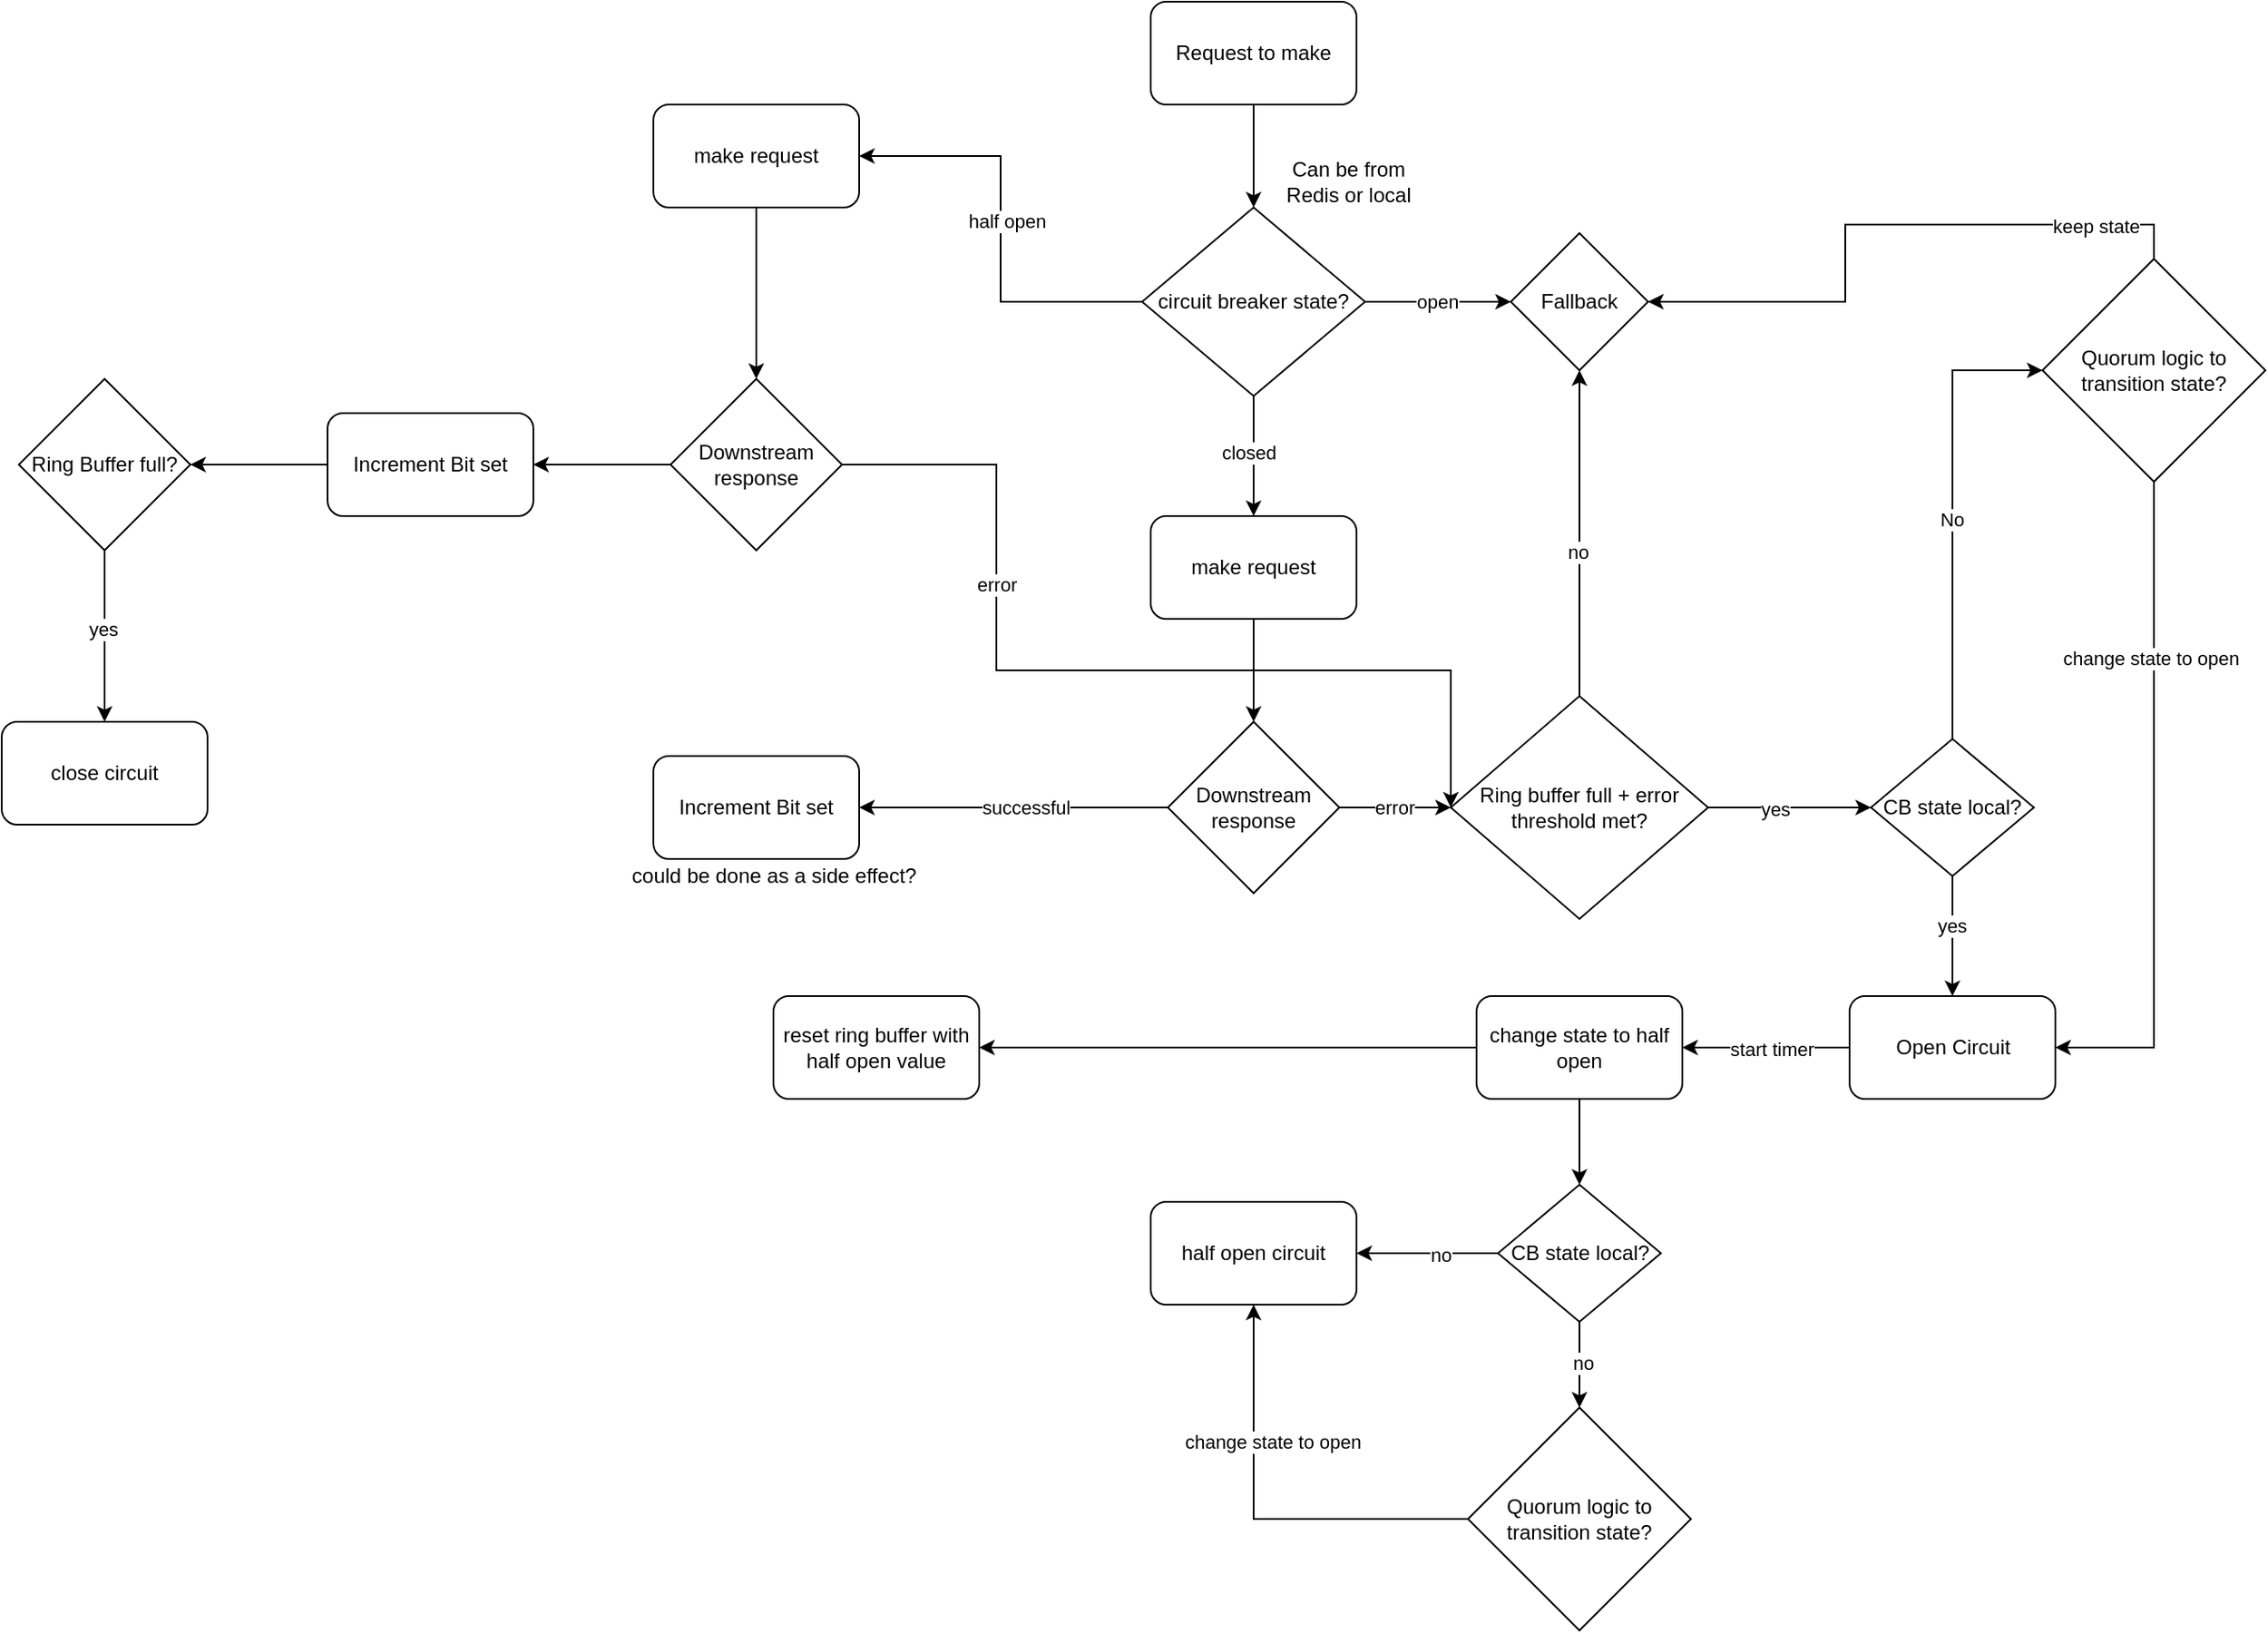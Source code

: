 <mxfile version="13.7.5" type="device"><diagram id="LjIj3LJ-vcWxA9psqeg-" name="Page-1"><mxGraphModel dx="3894" dy="1440" grid="1" gridSize="10" guides="1" tooltips="1" connect="1" arrows="1" fold="1" page="1" pageScale="1" pageWidth="1169" pageHeight="827" math="0" shadow="0"><root><mxCell id="0"/><mxCell id="1" parent="0"/><mxCell id="NTtKhVpW0pdiHDgeiVhR-26" style="edgeStyle=orthogonalEdgeStyle;rounded=0;orthogonalLoop=1;jettySize=auto;html=1;" edge="1" parent="1" source="NTtKhVpW0pdiHDgeiVhR-1" target="NTtKhVpW0pdiHDgeiVhR-2"><mxGeometry relative="1" as="geometry"/></mxCell><mxCell id="NTtKhVpW0pdiHDgeiVhR-1" value="Request to make" style="rounded=1;whiteSpace=wrap;html=1;" vertex="1" parent="1"><mxGeometry x="480" y="40" width="120" height="60" as="geometry"/></mxCell><mxCell id="NTtKhVpW0pdiHDgeiVhR-5" style="edgeStyle=orthogonalEdgeStyle;rounded=0;orthogonalLoop=1;jettySize=auto;html=1;" edge="1" parent="1" source="NTtKhVpW0pdiHDgeiVhR-2" target="NTtKhVpW0pdiHDgeiVhR-4"><mxGeometry relative="1" as="geometry"/></mxCell><mxCell id="NTtKhVpW0pdiHDgeiVhR-6" value="open" style="edgeLabel;html=1;align=center;verticalAlign=middle;resizable=0;points=[];" vertex="1" connectable="0" parent="NTtKhVpW0pdiHDgeiVhR-5"><mxGeometry x="-0.025" relative="1" as="geometry"><mxPoint as="offset"/></mxGeometry></mxCell><mxCell id="NTtKhVpW0pdiHDgeiVhR-11" style="edgeStyle=orthogonalEdgeStyle;rounded=0;orthogonalLoop=1;jettySize=auto;html=1;" edge="1" parent="1" source="NTtKhVpW0pdiHDgeiVhR-2" target="NTtKhVpW0pdiHDgeiVhR-10"><mxGeometry relative="1" as="geometry"/></mxCell><mxCell id="NTtKhVpW0pdiHDgeiVhR-12" value="closed" style="edgeLabel;html=1;align=center;verticalAlign=middle;resizable=0;points=[];" vertex="1" connectable="0" parent="NTtKhVpW0pdiHDgeiVhR-11"><mxGeometry x="-0.051" y="-3" relative="1" as="geometry"><mxPoint as="offset"/></mxGeometry></mxCell><mxCell id="NTtKhVpW0pdiHDgeiVhR-89" style="edgeStyle=orthogonalEdgeStyle;rounded=0;orthogonalLoop=1;jettySize=auto;html=1;entryX=1;entryY=0.5;entryDx=0;entryDy=0;" edge="1" parent="1" source="NTtKhVpW0pdiHDgeiVhR-2" target="NTtKhVpW0pdiHDgeiVhR-35"><mxGeometry relative="1" as="geometry"/></mxCell><mxCell id="NTtKhVpW0pdiHDgeiVhR-90" value="half open" style="edgeLabel;html=1;align=center;verticalAlign=middle;resizable=0;points=[];" vertex="1" connectable="0" parent="NTtKhVpW0pdiHDgeiVhR-89"><mxGeometry x="0.047" y="-3" relative="1" as="geometry"><mxPoint y="1" as="offset"/></mxGeometry></mxCell><mxCell id="NTtKhVpW0pdiHDgeiVhR-2" value="circuit breaker state?" style="rhombus;whiteSpace=wrap;html=1;" vertex="1" parent="1"><mxGeometry x="475" y="160" width="130" height="110" as="geometry"/></mxCell><mxCell id="NTtKhVpW0pdiHDgeiVhR-4" value="Fallback" style="rhombus;whiteSpace=wrap;html=1;" vertex="1" parent="1"><mxGeometry x="690" y="175" width="80" height="80" as="geometry"/></mxCell><mxCell id="NTtKhVpW0pdiHDgeiVhR-14" style="edgeStyle=orthogonalEdgeStyle;rounded=0;orthogonalLoop=1;jettySize=auto;html=1;entryX=0.5;entryY=0;entryDx=0;entryDy=0;" edge="1" parent="1" source="NTtKhVpW0pdiHDgeiVhR-10" target="NTtKhVpW0pdiHDgeiVhR-13"><mxGeometry relative="1" as="geometry"/></mxCell><mxCell id="NTtKhVpW0pdiHDgeiVhR-10" value="make request" style="rounded=1;whiteSpace=wrap;html=1;" vertex="1" parent="1"><mxGeometry x="480" y="340" width="120" height="60" as="geometry"/></mxCell><mxCell id="NTtKhVpW0pdiHDgeiVhR-15" style="edgeStyle=orthogonalEdgeStyle;rounded=0;orthogonalLoop=1;jettySize=auto;html=1;" edge="1" parent="1" source="NTtKhVpW0pdiHDgeiVhR-13" target="NTtKhVpW0pdiHDgeiVhR-24"><mxGeometry relative="1" as="geometry"><mxPoint x="320" y="510" as="targetPoint"/></mxGeometry></mxCell><mxCell id="NTtKhVpW0pdiHDgeiVhR-16" value="successful" style="edgeLabel;html=1;align=center;verticalAlign=middle;resizable=0;points=[];" vertex="1" connectable="0" parent="NTtKhVpW0pdiHDgeiVhR-15"><mxGeometry x="-0.079" relative="1" as="geometry"><mxPoint as="offset"/></mxGeometry></mxCell><mxCell id="NTtKhVpW0pdiHDgeiVhR-17" style="edgeStyle=orthogonalEdgeStyle;rounded=0;orthogonalLoop=1;jettySize=auto;html=1;entryX=0;entryY=0.5;entryDx=0;entryDy=0;" edge="1" parent="1" source="NTtKhVpW0pdiHDgeiVhR-13" target="NTtKhVpW0pdiHDgeiVhR-19"><mxGeometry relative="1" as="geometry"><mxPoint x="710" y="510" as="targetPoint"/></mxGeometry></mxCell><mxCell id="NTtKhVpW0pdiHDgeiVhR-18" value="error" style="edgeLabel;html=1;align=center;verticalAlign=middle;resizable=0;points=[];" vertex="1" connectable="0" parent="NTtKhVpW0pdiHDgeiVhR-17"><mxGeometry x="-0.029" relative="1" as="geometry"><mxPoint as="offset"/></mxGeometry></mxCell><mxCell id="NTtKhVpW0pdiHDgeiVhR-13" value="Downstream response" style="rhombus;whiteSpace=wrap;html=1;" vertex="1" parent="1"><mxGeometry x="490" y="460" width="100" height="100" as="geometry"/></mxCell><mxCell id="NTtKhVpW0pdiHDgeiVhR-20" style="edgeStyle=orthogonalEdgeStyle;rounded=0;orthogonalLoop=1;jettySize=auto;html=1;entryX=0.5;entryY=1;entryDx=0;entryDy=0;" edge="1" parent="1" source="NTtKhVpW0pdiHDgeiVhR-19" target="NTtKhVpW0pdiHDgeiVhR-4"><mxGeometry relative="1" as="geometry"/></mxCell><mxCell id="NTtKhVpW0pdiHDgeiVhR-21" value="no" style="edgeLabel;html=1;align=center;verticalAlign=middle;resizable=0;points=[];" vertex="1" connectable="0" parent="NTtKhVpW0pdiHDgeiVhR-20"><mxGeometry x="-0.11" y="1" relative="1" as="geometry"><mxPoint as="offset"/></mxGeometry></mxCell><mxCell id="NTtKhVpW0pdiHDgeiVhR-73" style="edgeStyle=orthogonalEdgeStyle;rounded=0;orthogonalLoop=1;jettySize=auto;html=1;entryX=0;entryY=0.5;entryDx=0;entryDy=0;" edge="1" parent="1" source="NTtKhVpW0pdiHDgeiVhR-19" target="NTtKhVpW0pdiHDgeiVhR-53"><mxGeometry relative="1" as="geometry"/></mxCell><mxCell id="NTtKhVpW0pdiHDgeiVhR-74" value="yes" style="edgeLabel;html=1;align=center;verticalAlign=middle;resizable=0;points=[];" vertex="1" connectable="0" parent="NTtKhVpW0pdiHDgeiVhR-73"><mxGeometry x="-0.191" y="-1" relative="1" as="geometry"><mxPoint as="offset"/></mxGeometry></mxCell><mxCell id="NTtKhVpW0pdiHDgeiVhR-19" value="Ring buffer full + error threshold met?" style="rhombus;whiteSpace=wrap;html=1;" vertex="1" parent="1"><mxGeometry x="655" y="445" width="150" height="130" as="geometry"/></mxCell><mxCell id="NTtKhVpW0pdiHDgeiVhR-24" value="Increment Bit set" style="rounded=1;whiteSpace=wrap;html=1;" vertex="1" parent="1"><mxGeometry x="190" y="480" width="120" height="60" as="geometry"/></mxCell><mxCell id="NTtKhVpW0pdiHDgeiVhR-25" value="could be done as a side effect?" style="text;html=1;align=center;verticalAlign=middle;resizable=0;points=[];autosize=1;" vertex="1" parent="1"><mxGeometry x="170" y="540" width="180" height="20" as="geometry"/></mxCell><mxCell id="NTtKhVpW0pdiHDgeiVhR-39" style="edgeStyle=orthogonalEdgeStyle;rounded=0;orthogonalLoop=1;jettySize=auto;html=1;entryX=1;entryY=0.5;entryDx=0;entryDy=0;" edge="1" parent="1" source="NTtKhVpW0pdiHDgeiVhR-32" target="NTtKhVpW0pdiHDgeiVhR-38"><mxGeometry relative="1" as="geometry"/></mxCell><mxCell id="NTtKhVpW0pdiHDgeiVhR-78" style="edgeStyle=orthogonalEdgeStyle;rounded=0;orthogonalLoop=1;jettySize=auto;html=1;entryX=0.5;entryY=0;entryDx=0;entryDy=0;" edge="1" parent="1" source="NTtKhVpW0pdiHDgeiVhR-32" target="NTtKhVpW0pdiHDgeiVhR-76"><mxGeometry relative="1" as="geometry"/></mxCell><mxCell id="NTtKhVpW0pdiHDgeiVhR-32" value="change state to half open" style="rounded=1;whiteSpace=wrap;html=1;" vertex="1" parent="1"><mxGeometry x="670" y="620" width="120" height="60" as="geometry"/></mxCell><mxCell id="NTtKhVpW0pdiHDgeiVhR-91" style="edgeStyle=orthogonalEdgeStyle;rounded=0;orthogonalLoop=1;jettySize=auto;html=1;entryX=0.5;entryY=0;entryDx=0;entryDy=0;" edge="1" parent="1" source="NTtKhVpW0pdiHDgeiVhR-35" target="NTtKhVpW0pdiHDgeiVhR-45"><mxGeometry relative="1" as="geometry"/></mxCell><mxCell id="NTtKhVpW0pdiHDgeiVhR-35" value="make request" style="rounded=1;whiteSpace=wrap;html=1;" vertex="1" parent="1"><mxGeometry x="190" y="100" width="120" height="60" as="geometry"/></mxCell><mxCell id="NTtKhVpW0pdiHDgeiVhR-38" value="reset ring buffer with half open value" style="rounded=1;whiteSpace=wrap;html=1;" vertex="1" parent="1"><mxGeometry x="260" y="620" width="120" height="60" as="geometry"/></mxCell><mxCell id="NTtKhVpW0pdiHDgeiVhR-92" style="edgeStyle=orthogonalEdgeStyle;rounded=0;orthogonalLoop=1;jettySize=auto;html=1;entryX=1;entryY=0.5;entryDx=0;entryDy=0;" edge="1" parent="1" source="NTtKhVpW0pdiHDgeiVhR-45" target="NTtKhVpW0pdiHDgeiVhR-98"><mxGeometry relative="1" as="geometry"><mxPoint x="100" y="310" as="targetPoint"/></mxGeometry></mxCell><mxCell id="NTtKhVpW0pdiHDgeiVhR-96" style="edgeStyle=orthogonalEdgeStyle;rounded=0;orthogonalLoop=1;jettySize=auto;html=1;entryX=0;entryY=0.5;entryDx=0;entryDy=0;exitX=1;exitY=0.5;exitDx=0;exitDy=0;" edge="1" parent="1" source="NTtKhVpW0pdiHDgeiVhR-45" target="NTtKhVpW0pdiHDgeiVhR-19"><mxGeometry relative="1" as="geometry"><Array as="points"><mxPoint x="390" y="310"/><mxPoint x="390" y="430"/><mxPoint x="655" y="430"/></Array></mxGeometry></mxCell><mxCell id="NTtKhVpW0pdiHDgeiVhR-97" value="error" style="edgeLabel;html=1;align=center;verticalAlign=middle;resizable=0;points=[];" vertex="1" connectable="0" parent="NTtKhVpW0pdiHDgeiVhR-96"><mxGeometry x="-0.193" y="-2" relative="1" as="geometry"><mxPoint x="-14.29" y="-52" as="offset"/></mxGeometry></mxCell><mxCell id="NTtKhVpW0pdiHDgeiVhR-45" value="Downstream response" style="rhombus;whiteSpace=wrap;html=1;" vertex="1" parent="1"><mxGeometry x="200" y="260" width="100" height="100" as="geometry"/></mxCell><mxCell id="NTtKhVpW0pdiHDgeiVhR-52" value="Can be from &lt;br&gt;Redis or local" style="text;html=1;align=center;verticalAlign=middle;resizable=0;points=[];autosize=1;" vertex="1" parent="1"><mxGeometry x="550" y="130" width="90" height="30" as="geometry"/></mxCell><mxCell id="NTtKhVpW0pdiHDgeiVhR-58" style="edgeStyle=orthogonalEdgeStyle;rounded=0;orthogonalLoop=1;jettySize=auto;html=1;entryX=0;entryY=0.5;entryDx=0;entryDy=0;exitX=0.5;exitY=0;exitDx=0;exitDy=0;" edge="1" parent="1" source="NTtKhVpW0pdiHDgeiVhR-53" target="NTtKhVpW0pdiHDgeiVhR-61"><mxGeometry relative="1" as="geometry"><mxPoint x="900" y="650" as="targetPoint"/></mxGeometry></mxCell><mxCell id="NTtKhVpW0pdiHDgeiVhR-59" value="No" style="edgeLabel;html=1;align=center;verticalAlign=middle;resizable=0;points=[];" vertex="1" connectable="0" parent="NTtKhVpW0pdiHDgeiVhR-58"><mxGeometry x="-0.038" y="1" relative="1" as="geometry"><mxPoint as="offset"/></mxGeometry></mxCell><mxCell id="NTtKhVpW0pdiHDgeiVhR-66" style="edgeStyle=orthogonalEdgeStyle;rounded=0;orthogonalLoop=1;jettySize=auto;html=1;entryX=0.5;entryY=0;entryDx=0;entryDy=0;" edge="1" parent="1" source="NTtKhVpW0pdiHDgeiVhR-53" target="NTtKhVpW0pdiHDgeiVhR-64"><mxGeometry relative="1" as="geometry"/></mxCell><mxCell id="NTtKhVpW0pdiHDgeiVhR-75" value="yes" style="edgeLabel;html=1;align=center;verticalAlign=middle;resizable=0;points=[];" vertex="1" connectable="0" parent="NTtKhVpW0pdiHDgeiVhR-66"><mxGeometry x="-0.184" y="-1" relative="1" as="geometry"><mxPoint as="offset"/></mxGeometry></mxCell><mxCell id="NTtKhVpW0pdiHDgeiVhR-53" value="CB state local?" style="rhombus;whiteSpace=wrap;html=1;" vertex="1" parent="1"><mxGeometry x="900" y="470" width="95" height="80" as="geometry"/></mxCell><mxCell id="NTtKhVpW0pdiHDgeiVhR-65" style="edgeStyle=orthogonalEdgeStyle;rounded=0;orthogonalLoop=1;jettySize=auto;html=1;entryX=1;entryY=0.5;entryDx=0;entryDy=0;exitX=0.5;exitY=0;exitDx=0;exitDy=0;" edge="1" parent="1" source="NTtKhVpW0pdiHDgeiVhR-61" target="NTtKhVpW0pdiHDgeiVhR-4"><mxGeometry relative="1" as="geometry"/></mxCell><mxCell id="NTtKhVpW0pdiHDgeiVhR-72" value="keep state" style="edgeLabel;html=1;align=center;verticalAlign=middle;resizable=0;points=[];" vertex="1" connectable="0" parent="NTtKhVpW0pdiHDgeiVhR-65"><mxGeometry x="-0.698" y="2" relative="1" as="geometry"><mxPoint y="-1" as="offset"/></mxGeometry></mxCell><mxCell id="NTtKhVpW0pdiHDgeiVhR-68" style="edgeStyle=orthogonalEdgeStyle;rounded=0;orthogonalLoop=1;jettySize=auto;html=1;entryX=1;entryY=0.5;entryDx=0;entryDy=0;" edge="1" parent="1" source="NTtKhVpW0pdiHDgeiVhR-61" target="NTtKhVpW0pdiHDgeiVhR-64"><mxGeometry relative="1" as="geometry"><Array as="points"><mxPoint x="1065" y="650"/></Array></mxGeometry></mxCell><mxCell id="NTtKhVpW0pdiHDgeiVhR-71" value="change state to open" style="edgeLabel;html=1;align=center;verticalAlign=middle;resizable=0;points=[];" vertex="1" connectable="0" parent="NTtKhVpW0pdiHDgeiVhR-68"><mxGeometry x="-0.473" y="-2" relative="1" as="geometry"><mxPoint y="1" as="offset"/></mxGeometry></mxCell><mxCell id="NTtKhVpW0pdiHDgeiVhR-61" value="Quorum logic to transition state?" style="rhombus;whiteSpace=wrap;html=1;" vertex="1" parent="1"><mxGeometry x="1000" y="190" width="130" height="130" as="geometry"/></mxCell><mxCell id="NTtKhVpW0pdiHDgeiVhR-69" style="edgeStyle=orthogonalEdgeStyle;rounded=0;orthogonalLoop=1;jettySize=auto;html=1;entryX=1;entryY=0.5;entryDx=0;entryDy=0;" edge="1" parent="1" source="NTtKhVpW0pdiHDgeiVhR-64" target="NTtKhVpW0pdiHDgeiVhR-32"><mxGeometry relative="1" as="geometry"/></mxCell><mxCell id="NTtKhVpW0pdiHDgeiVhR-70" value="start timer" style="edgeLabel;html=1;align=center;verticalAlign=middle;resizable=0;points=[];" vertex="1" connectable="0" parent="NTtKhVpW0pdiHDgeiVhR-69"><mxGeometry x="-0.064" y="1" relative="1" as="geometry"><mxPoint as="offset"/></mxGeometry></mxCell><mxCell id="NTtKhVpW0pdiHDgeiVhR-64" value="Open Circuit" style="rounded=1;whiteSpace=wrap;html=1;" vertex="1" parent="1"><mxGeometry x="887.5" y="620" width="120" height="60" as="geometry"/></mxCell><mxCell id="NTtKhVpW0pdiHDgeiVhR-79" style="edgeStyle=orthogonalEdgeStyle;rounded=0;orthogonalLoop=1;jettySize=auto;html=1;" edge="1" parent="1" source="NTtKhVpW0pdiHDgeiVhR-76" target="NTtKhVpW0pdiHDgeiVhR-77"><mxGeometry relative="1" as="geometry"/></mxCell><mxCell id="NTtKhVpW0pdiHDgeiVhR-80" value="no" style="edgeLabel;html=1;align=center;verticalAlign=middle;resizable=0;points=[];" vertex="1" connectable="0" parent="NTtKhVpW0pdiHDgeiVhR-79"><mxGeometry x="-0.027" y="2" relative="1" as="geometry"><mxPoint y="-1" as="offset"/></mxGeometry></mxCell><mxCell id="NTtKhVpW0pdiHDgeiVhR-83" style="edgeStyle=orthogonalEdgeStyle;rounded=0;orthogonalLoop=1;jettySize=auto;html=1;" edge="1" parent="1" source="NTtKhVpW0pdiHDgeiVhR-76" target="NTtKhVpW0pdiHDgeiVhR-81"><mxGeometry relative="1" as="geometry"/></mxCell><mxCell id="NTtKhVpW0pdiHDgeiVhR-84" value="no" style="edgeLabel;html=1;align=center;verticalAlign=middle;resizable=0;points=[];" vertex="1" connectable="0" parent="NTtKhVpW0pdiHDgeiVhR-83"><mxGeometry x="-0.188" y="1" relative="1" as="geometry"><mxPoint as="offset"/></mxGeometry></mxCell><mxCell id="NTtKhVpW0pdiHDgeiVhR-76" value="CB state local?" style="rhombus;whiteSpace=wrap;html=1;" vertex="1" parent="1"><mxGeometry x="682.5" y="730" width="95" height="80" as="geometry"/></mxCell><mxCell id="NTtKhVpW0pdiHDgeiVhR-82" style="edgeStyle=orthogonalEdgeStyle;rounded=0;orthogonalLoop=1;jettySize=auto;html=1;entryX=0.5;entryY=1;entryDx=0;entryDy=0;" edge="1" parent="1" source="NTtKhVpW0pdiHDgeiVhR-77" target="NTtKhVpW0pdiHDgeiVhR-81"><mxGeometry relative="1" as="geometry"/></mxCell><mxCell id="NTtKhVpW0pdiHDgeiVhR-85" value="&lt;span style=&quot;color: rgba(0 , 0 , 0 , 0) ; font-family: monospace ; font-size: 0px ; background-color: rgb(248 , 249 , 250)&quot;&gt;%3CmxGraphModel%3E%3Croot%3E%3CmxCell%20id%3D%220%22%2F%3E%3CmxCell%20id%3D%221%22%20parent%3D%220%22%2F%3E%3CmxCell%20id%3D%222%22%20value%3D%22change%20state%20to%20open%22%20style%3D%22edgeLabel%3Bhtml%3D1%3Balign%3Dcenter%3BverticalAlign%3Dmiddle%3Bresizable%3D0%3Bpoints%3D%5B%5D%3B%22%20vertex%3D%221%22%20connectable%3D%220%22%20parent%3D%221%22%3E%3CmxGeometry%20x%3D%221063.0%22%20y%3D%22422.667%22%20as%3D%22geometry%22%2F%3E%3C%2FmxCell%3E%3C%2Froot%3E%3C%2FmxGraphModel%3E&lt;/span&gt;" style="edgeLabel;html=1;align=center;verticalAlign=middle;resizable=0;points=[];" vertex="1" connectable="0" parent="NTtKhVpW0pdiHDgeiVhR-82"><mxGeometry x="-0.419" y="-4" relative="1" as="geometry"><mxPoint x="1" as="offset"/></mxGeometry></mxCell><mxCell id="NTtKhVpW0pdiHDgeiVhR-86" value="&lt;span style=&quot;color: rgba(0 , 0 , 0 , 0) ; font-family: monospace ; font-size: 0px ; background-color: rgb(248 , 249 , 250)&quot;&gt;%3CmxGraphModel%3E%3Croot%3E%3CmxCell%20id%3D%220%22%2F%3E%3CmxCell%20id%3D%221%22%20parent%3D%220%22%2F%3E%3CmxCell%20id%3D%222%22%20value%3D%22change%20state%20to%20open%22%20style%3D%22edgeLabel%3Bhtml%3D1%3Balign%3Dcenter%3BverticalAlign%3Dmiddle%3Bresizable%3D0%3Bpoints%3D%5B%5D%3B%22%20vertex%3D%221%22%20connectable%3D%220%22%20parent%3D%221%22%3E%3CmxGeometry%20x%3D%221063.0%22%20y%3D%22422.667%22%20as%3D%22geometry%22%2F%3E%3C%2FmxCell%3E%3C%2Froot%3E%3C%2FmxGraphModel%3E&lt;/span&gt;" style="edgeLabel;html=1;align=center;verticalAlign=middle;resizable=0;points=[];" vertex="1" connectable="0" parent="NTtKhVpW0pdiHDgeiVhR-82"><mxGeometry x="-0.379" y="-4" relative="1" as="geometry"><mxPoint x="1" as="offset"/></mxGeometry></mxCell><mxCell id="NTtKhVpW0pdiHDgeiVhR-88" value="&lt;span style=&quot;font-family: &amp;#34;helvetica&amp;#34;&quot;&gt;change state to open&lt;/span&gt;" style="edgeLabel;html=1;align=center;verticalAlign=middle;resizable=0;points=[];" vertex="1" connectable="0" parent="NTtKhVpW0pdiHDgeiVhR-82"><mxGeometry x="-0.392" y="1" relative="1" as="geometry"><mxPoint x="-38.33" y="-46" as="offset"/></mxGeometry></mxCell><mxCell id="NTtKhVpW0pdiHDgeiVhR-77" value="Quorum logic to transition state?" style="rhombus;whiteSpace=wrap;html=1;" vertex="1" parent="1"><mxGeometry x="665" y="860" width="130" height="130" as="geometry"/></mxCell><mxCell id="NTtKhVpW0pdiHDgeiVhR-81" value="half open circuit" style="rounded=1;whiteSpace=wrap;html=1;" vertex="1" parent="1"><mxGeometry x="480" y="740" width="120" height="60" as="geometry"/></mxCell><mxCell id="NTtKhVpW0pdiHDgeiVhR-100" style="edgeStyle=orthogonalEdgeStyle;rounded=0;orthogonalLoop=1;jettySize=auto;html=1;entryX=1;entryY=0.5;entryDx=0;entryDy=0;" edge="1" parent="1" source="NTtKhVpW0pdiHDgeiVhR-98" target="NTtKhVpW0pdiHDgeiVhR-99"><mxGeometry relative="1" as="geometry"/></mxCell><mxCell id="NTtKhVpW0pdiHDgeiVhR-98" value="Increment Bit set" style="rounded=1;whiteSpace=wrap;html=1;" vertex="1" parent="1"><mxGeometry y="280" width="120" height="60" as="geometry"/></mxCell><mxCell id="NTtKhVpW0pdiHDgeiVhR-101" style="edgeStyle=orthogonalEdgeStyle;rounded=0;orthogonalLoop=1;jettySize=auto;html=1;entryX=0.5;entryY=0;entryDx=0;entryDy=0;" edge="1" parent="1" source="NTtKhVpW0pdiHDgeiVhR-99" target="NTtKhVpW0pdiHDgeiVhR-103"><mxGeometry relative="1" as="geometry"><mxPoint x="-130" y="490" as="targetPoint"/></mxGeometry></mxCell><mxCell id="NTtKhVpW0pdiHDgeiVhR-102" value="yes" style="edgeLabel;html=1;align=center;verticalAlign=middle;resizable=0;points=[];" vertex="1" connectable="0" parent="NTtKhVpW0pdiHDgeiVhR-101"><mxGeometry x="-0.084" y="-1" relative="1" as="geometry"><mxPoint as="offset"/></mxGeometry></mxCell><mxCell id="NTtKhVpW0pdiHDgeiVhR-99" value="Ring Buffer full?" style="rhombus;whiteSpace=wrap;html=1;" vertex="1" parent="1"><mxGeometry x="-180" y="260" width="100" height="100" as="geometry"/></mxCell><mxCell id="NTtKhVpW0pdiHDgeiVhR-103" value="close circuit" style="rounded=1;whiteSpace=wrap;html=1;" vertex="1" parent="1"><mxGeometry x="-190" y="460" width="120" height="60" as="geometry"/></mxCell></root></mxGraphModel></diagram></mxfile>